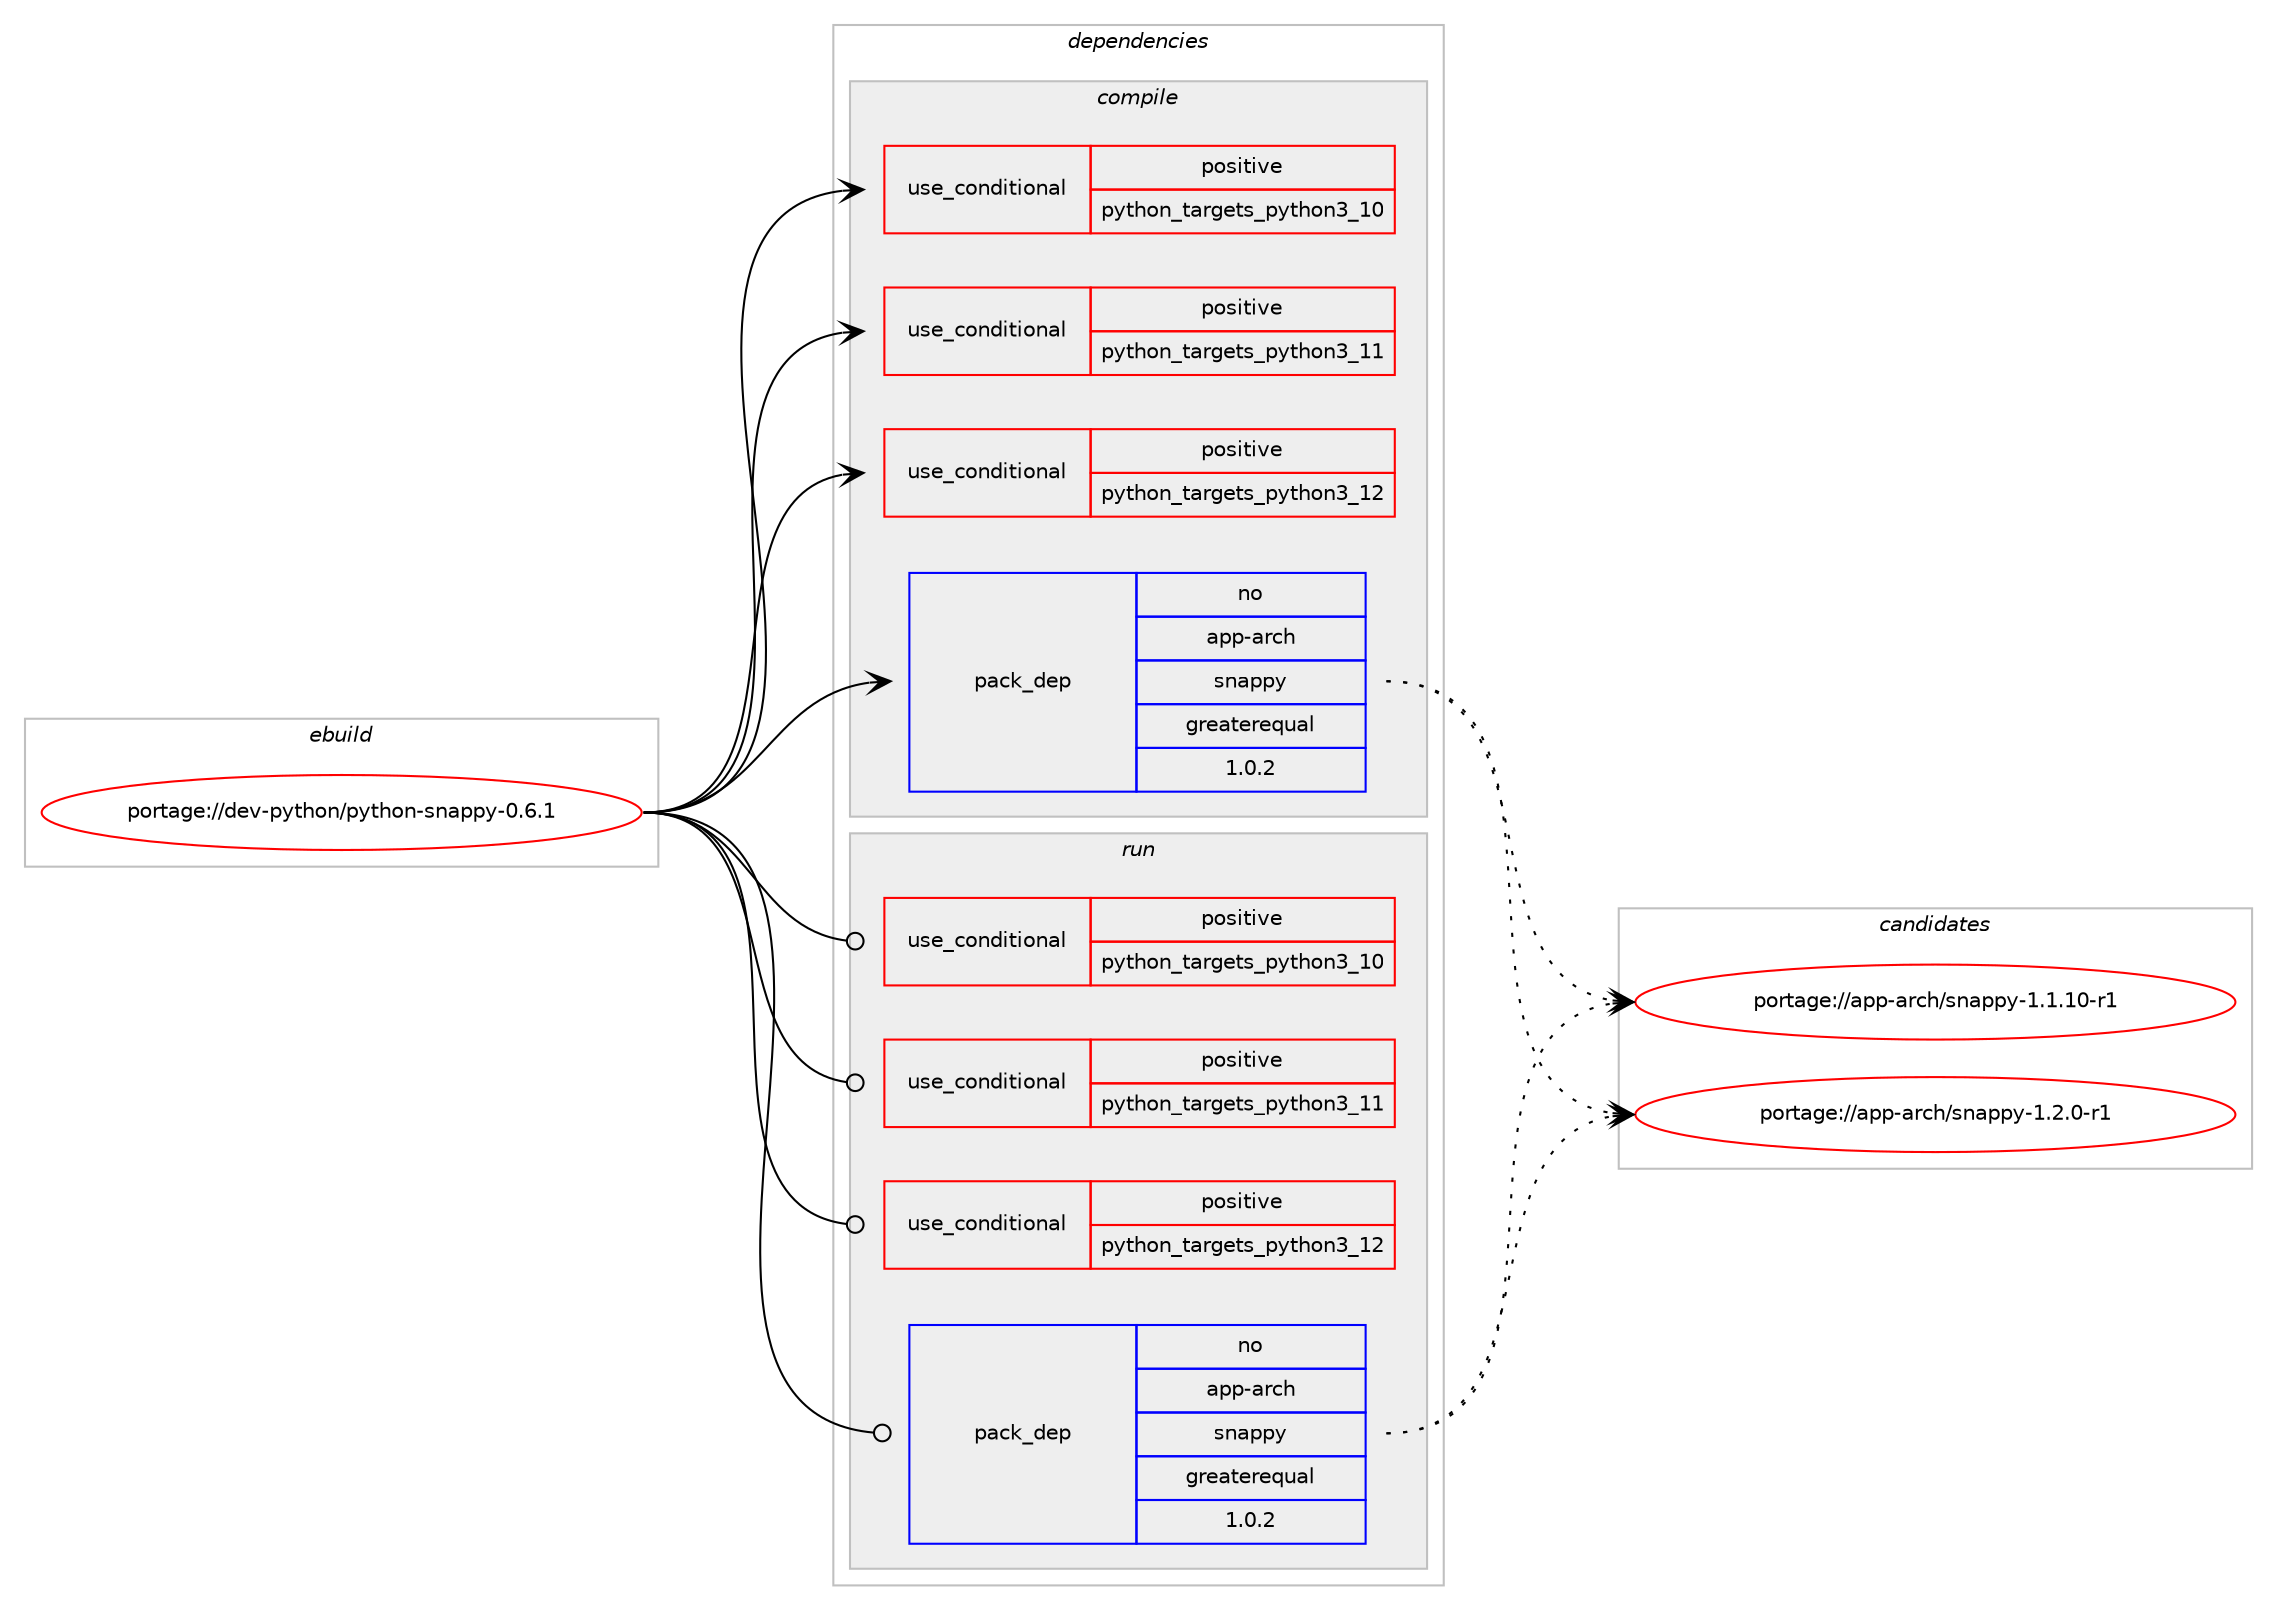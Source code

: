 digraph prolog {

# *************
# Graph options
# *************

newrank=true;
concentrate=true;
compound=true;
graph [rankdir=LR,fontname=Helvetica,fontsize=10,ranksep=1.5];#, ranksep=2.5, nodesep=0.2];
edge  [arrowhead=vee];
node  [fontname=Helvetica,fontsize=10];

# **********
# The ebuild
# **********

subgraph cluster_leftcol {
color=gray;
rank=same;
label=<<i>ebuild</i>>;
id [label="portage://dev-python/python-snappy-0.6.1", color=red, width=4, href="../dev-python/python-snappy-0.6.1.svg"];
}

# ****************
# The dependencies
# ****************

subgraph cluster_midcol {
color=gray;
label=<<i>dependencies</i>>;
subgraph cluster_compile {
fillcolor="#eeeeee";
style=filled;
label=<<i>compile</i>>;
subgraph cond37141 {
dependency80504 [label=<<TABLE BORDER="0" CELLBORDER="1" CELLSPACING="0" CELLPADDING="4"><TR><TD ROWSPAN="3" CELLPADDING="10">use_conditional</TD></TR><TR><TD>positive</TD></TR><TR><TD>python_targets_python3_10</TD></TR></TABLE>>, shape=none, color=red];
# *** BEGIN UNKNOWN DEPENDENCY TYPE (TODO) ***
# dependency80504 -> package_dependency(portage://dev-python/python-snappy-0.6.1,install,no,dev-lang,python,none,[,,],[slot(3.10)],[])
# *** END UNKNOWN DEPENDENCY TYPE (TODO) ***

}
id:e -> dependency80504:w [weight=20,style="solid",arrowhead="vee"];
subgraph cond37142 {
dependency80505 [label=<<TABLE BORDER="0" CELLBORDER="1" CELLSPACING="0" CELLPADDING="4"><TR><TD ROWSPAN="3" CELLPADDING="10">use_conditional</TD></TR><TR><TD>positive</TD></TR><TR><TD>python_targets_python3_11</TD></TR></TABLE>>, shape=none, color=red];
# *** BEGIN UNKNOWN DEPENDENCY TYPE (TODO) ***
# dependency80505 -> package_dependency(portage://dev-python/python-snappy-0.6.1,install,no,dev-lang,python,none,[,,],[slot(3.11)],[])
# *** END UNKNOWN DEPENDENCY TYPE (TODO) ***

}
id:e -> dependency80505:w [weight=20,style="solid",arrowhead="vee"];
subgraph cond37143 {
dependency80506 [label=<<TABLE BORDER="0" CELLBORDER="1" CELLSPACING="0" CELLPADDING="4"><TR><TD ROWSPAN="3" CELLPADDING="10">use_conditional</TD></TR><TR><TD>positive</TD></TR><TR><TD>python_targets_python3_12</TD></TR></TABLE>>, shape=none, color=red];
# *** BEGIN UNKNOWN DEPENDENCY TYPE (TODO) ***
# dependency80506 -> package_dependency(portage://dev-python/python-snappy-0.6.1,install,no,dev-lang,python,none,[,,],[slot(3.12)],[])
# *** END UNKNOWN DEPENDENCY TYPE (TODO) ***

}
id:e -> dependency80506:w [weight=20,style="solid",arrowhead="vee"];
subgraph pack42127 {
dependency80507 [label=<<TABLE BORDER="0" CELLBORDER="1" CELLSPACING="0" CELLPADDING="4" WIDTH="220"><TR><TD ROWSPAN="6" CELLPADDING="30">pack_dep</TD></TR><TR><TD WIDTH="110">no</TD></TR><TR><TD>app-arch</TD></TR><TR><TD>snappy</TD></TR><TR><TD>greaterequal</TD></TR><TR><TD>1.0.2</TD></TR></TABLE>>, shape=none, color=blue];
}
id:e -> dependency80507:w [weight=20,style="solid",arrowhead="vee"];
}
subgraph cluster_compileandrun {
fillcolor="#eeeeee";
style=filled;
label=<<i>compile and run</i>>;
}
subgraph cluster_run {
fillcolor="#eeeeee";
style=filled;
label=<<i>run</i>>;
subgraph cond37144 {
dependency80508 [label=<<TABLE BORDER="0" CELLBORDER="1" CELLSPACING="0" CELLPADDING="4"><TR><TD ROWSPAN="3" CELLPADDING="10">use_conditional</TD></TR><TR><TD>positive</TD></TR><TR><TD>python_targets_python3_10</TD></TR></TABLE>>, shape=none, color=red];
# *** BEGIN UNKNOWN DEPENDENCY TYPE (TODO) ***
# dependency80508 -> package_dependency(portage://dev-python/python-snappy-0.6.1,run,no,dev-lang,python,none,[,,],[slot(3.10)],[])
# *** END UNKNOWN DEPENDENCY TYPE (TODO) ***

}
id:e -> dependency80508:w [weight=20,style="solid",arrowhead="odot"];
subgraph cond37145 {
dependency80509 [label=<<TABLE BORDER="0" CELLBORDER="1" CELLSPACING="0" CELLPADDING="4"><TR><TD ROWSPAN="3" CELLPADDING="10">use_conditional</TD></TR><TR><TD>positive</TD></TR><TR><TD>python_targets_python3_11</TD></TR></TABLE>>, shape=none, color=red];
# *** BEGIN UNKNOWN DEPENDENCY TYPE (TODO) ***
# dependency80509 -> package_dependency(portage://dev-python/python-snappy-0.6.1,run,no,dev-lang,python,none,[,,],[slot(3.11)],[])
# *** END UNKNOWN DEPENDENCY TYPE (TODO) ***

}
id:e -> dependency80509:w [weight=20,style="solid",arrowhead="odot"];
subgraph cond37146 {
dependency80510 [label=<<TABLE BORDER="0" CELLBORDER="1" CELLSPACING="0" CELLPADDING="4"><TR><TD ROWSPAN="3" CELLPADDING="10">use_conditional</TD></TR><TR><TD>positive</TD></TR><TR><TD>python_targets_python3_12</TD></TR></TABLE>>, shape=none, color=red];
# *** BEGIN UNKNOWN DEPENDENCY TYPE (TODO) ***
# dependency80510 -> package_dependency(portage://dev-python/python-snappy-0.6.1,run,no,dev-lang,python,none,[,,],[slot(3.12)],[])
# *** END UNKNOWN DEPENDENCY TYPE (TODO) ***

}
id:e -> dependency80510:w [weight=20,style="solid",arrowhead="odot"];
subgraph pack42128 {
dependency80511 [label=<<TABLE BORDER="0" CELLBORDER="1" CELLSPACING="0" CELLPADDING="4" WIDTH="220"><TR><TD ROWSPAN="6" CELLPADDING="30">pack_dep</TD></TR><TR><TD WIDTH="110">no</TD></TR><TR><TD>app-arch</TD></TR><TR><TD>snappy</TD></TR><TR><TD>greaterequal</TD></TR><TR><TD>1.0.2</TD></TR></TABLE>>, shape=none, color=blue];
}
id:e -> dependency80511:w [weight=20,style="solid",arrowhead="odot"];
}
}

# **************
# The candidates
# **************

subgraph cluster_choices {
rank=same;
color=gray;
label=<<i>candidates</i>>;

subgraph choice42127 {
color=black;
nodesep=1;
choice971121124597114991044711511097112112121454946494649484511449 [label="portage://app-arch/snappy-1.1.10-r1", color=red, width=4,href="../app-arch/snappy-1.1.10-r1.svg"];
choice9711211245971149910447115110971121121214549465046484511449 [label="portage://app-arch/snappy-1.2.0-r1", color=red, width=4,href="../app-arch/snappy-1.2.0-r1.svg"];
dependency80507:e -> choice971121124597114991044711511097112112121454946494649484511449:w [style=dotted,weight="100"];
dependency80507:e -> choice9711211245971149910447115110971121121214549465046484511449:w [style=dotted,weight="100"];
}
subgraph choice42128 {
color=black;
nodesep=1;
choice971121124597114991044711511097112112121454946494649484511449 [label="portage://app-arch/snappy-1.1.10-r1", color=red, width=4,href="../app-arch/snappy-1.1.10-r1.svg"];
choice9711211245971149910447115110971121121214549465046484511449 [label="portage://app-arch/snappy-1.2.0-r1", color=red, width=4,href="../app-arch/snappy-1.2.0-r1.svg"];
dependency80511:e -> choice971121124597114991044711511097112112121454946494649484511449:w [style=dotted,weight="100"];
dependency80511:e -> choice9711211245971149910447115110971121121214549465046484511449:w [style=dotted,weight="100"];
}
}

}
